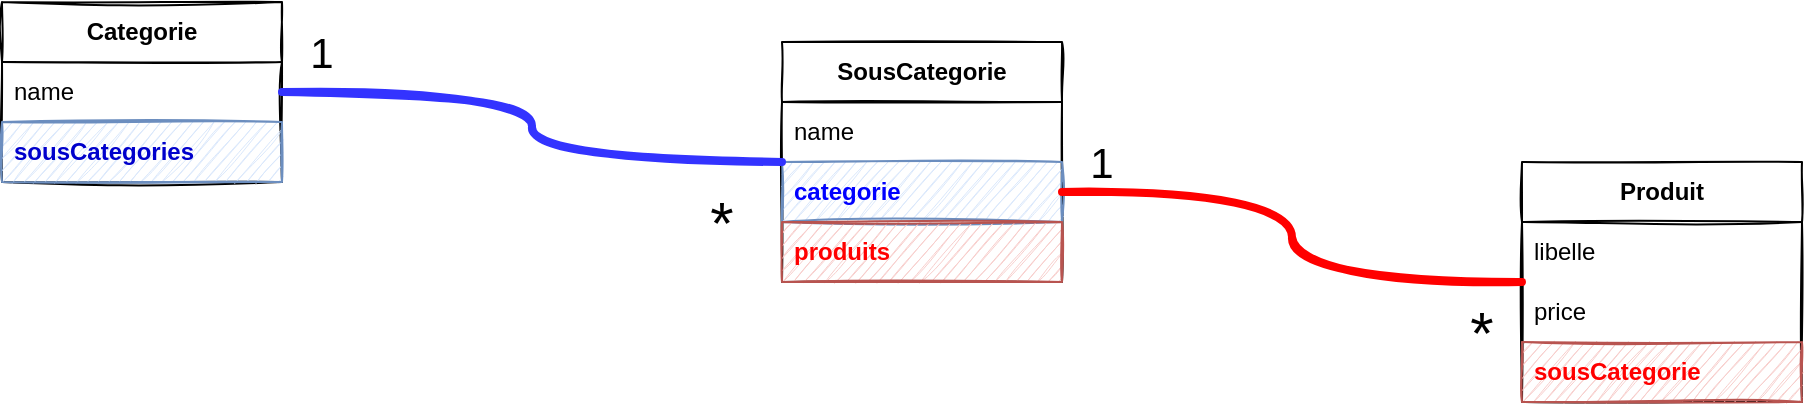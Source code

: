 <mxfile pages="3">
    <diagram id="qvU8fOkCh7TCd6aEzVCn" name="datamodel 1">
        <mxGraphModel dx="1285" dy="648" grid="1" gridSize="10" guides="1" tooltips="1" connect="1" arrows="1" fold="1" page="1" pageScale="1" pageWidth="1169" pageHeight="827" math="0" shadow="0">
            <root>
                <mxCell id="0"/>
                <mxCell id="1" parent="0"/>
                <mxCell id="y_ELRP8X6iaLbvrPIDpt-1" value="Categorie" style="swimlane;fontStyle=1;childLayout=stackLayout;horizontal=1;startSize=30;horizontalStack=0;resizeParent=1;resizeParentMax=0;resizeLast=0;collapsible=1;marginBottom=0;whiteSpace=wrap;html=1;sketch=1;" parent="1" vertex="1">
                    <mxGeometry x="180" y="150" width="140" height="90" as="geometry"/>
                </mxCell>
                <mxCell id="y_ELRP8X6iaLbvrPIDpt-2" value="name" style="text;strokeColor=none;fillColor=none;align=left;verticalAlign=middle;spacingLeft=4;spacingRight=4;overflow=hidden;points=[[0,0.5],[1,0.5]];portConstraint=eastwest;rotatable=0;whiteSpace=wrap;html=1;sketch=1;" parent="y_ELRP8X6iaLbvrPIDpt-1" vertex="1">
                    <mxGeometry y="30" width="140" height="30" as="geometry"/>
                </mxCell>
                <mxCell id="y_ELRP8X6iaLbvrPIDpt-3" value="&lt;div&gt;sousCategories&lt;/div&gt;" style="text;strokeColor=#6c8ebf;fillColor=#dae8fc;align=left;verticalAlign=middle;spacingLeft=4;spacingRight=4;overflow=hidden;points=[[0,0.5],[1,0.5]];portConstraint=eastwest;rotatable=0;whiteSpace=wrap;html=1;fontColor=#0000CC;fontStyle=1;sketch=1;" parent="y_ELRP8X6iaLbvrPIDpt-1" vertex="1">
                    <mxGeometry y="60" width="140" height="30" as="geometry"/>
                </mxCell>
                <mxCell id="y_ELRP8X6iaLbvrPIDpt-5" value="SousCategorie" style="swimlane;fontStyle=1;childLayout=stackLayout;horizontal=1;startSize=30;horizontalStack=0;resizeParent=1;resizeParentMax=0;resizeLast=0;collapsible=1;marginBottom=0;whiteSpace=wrap;html=1;sketch=1;" parent="1" vertex="1">
                    <mxGeometry x="570" y="170" width="140" height="120" as="geometry"/>
                </mxCell>
                <mxCell id="y_ELRP8X6iaLbvrPIDpt-6" value="name" style="text;strokeColor=none;fillColor=none;align=left;verticalAlign=middle;spacingLeft=4;spacingRight=4;overflow=hidden;points=[[0,0.5],[1,0.5]];portConstraint=eastwest;rotatable=0;whiteSpace=wrap;html=1;sketch=1;" parent="y_ELRP8X6iaLbvrPIDpt-5" vertex="1">
                    <mxGeometry y="30" width="140" height="30" as="geometry"/>
                </mxCell>
                <mxCell id="y_ELRP8X6iaLbvrPIDpt-7" value="categorie" style="text;align=left;verticalAlign=middle;spacingLeft=4;spacingRight=4;overflow=hidden;points=[[0,0.5],[1,0.5]];portConstraint=eastwest;rotatable=0;whiteSpace=wrap;html=1;fontStyle=1;fillColor=#dae8fc;strokeColor=#6c8ebf;fontColor=#0000FF;sketch=1;" parent="y_ELRP8X6iaLbvrPIDpt-5" vertex="1">
                    <mxGeometry y="60" width="140" height="30" as="geometry"/>
                </mxCell>
                <mxCell id="y_ELRP8X6iaLbvrPIDpt-8" value="produits" style="text;strokeColor=#b85450;fillColor=#f8cecc;align=left;verticalAlign=middle;spacingLeft=4;spacingRight=4;overflow=hidden;points=[[0,0.5],[1,0.5]];portConstraint=eastwest;rotatable=0;whiteSpace=wrap;html=1;fontColor=#FF0000;fontStyle=1;sketch=1;" parent="y_ELRP8X6iaLbvrPIDpt-5" vertex="1">
                    <mxGeometry y="90" width="140" height="30" as="geometry"/>
                </mxCell>
                <mxCell id="y_ELRP8X6iaLbvrPIDpt-9" value="Produit" style="swimlane;fontStyle=1;childLayout=stackLayout;horizontal=1;startSize=30;horizontalStack=0;resizeParent=1;resizeParentMax=0;resizeLast=0;collapsible=1;marginBottom=0;whiteSpace=wrap;html=1;sketch=1;" parent="1" vertex="1">
                    <mxGeometry x="940" y="230" width="140" height="120" as="geometry"/>
                </mxCell>
                <mxCell id="y_ELRP8X6iaLbvrPIDpt-10" value="libelle" style="text;strokeColor=none;fillColor=none;align=left;verticalAlign=middle;spacingLeft=4;spacingRight=4;overflow=hidden;points=[[0,0.5],[1,0.5]];portConstraint=eastwest;rotatable=0;whiteSpace=wrap;html=1;sketch=1;" parent="y_ELRP8X6iaLbvrPIDpt-9" vertex="1">
                    <mxGeometry y="30" width="140" height="30" as="geometry"/>
                </mxCell>
                <mxCell id="y_ELRP8X6iaLbvrPIDpt-11" value="price" style="text;strokeColor=none;fillColor=none;align=left;verticalAlign=middle;spacingLeft=4;spacingRight=4;overflow=hidden;points=[[0,0.5],[1,0.5]];portConstraint=eastwest;rotatable=0;whiteSpace=wrap;html=1;sketch=1;" parent="y_ELRP8X6iaLbvrPIDpt-9" vertex="1">
                    <mxGeometry y="60" width="140" height="30" as="geometry"/>
                </mxCell>
                <mxCell id="y_ELRP8X6iaLbvrPIDpt-12" value="sousCategorie" style="text;strokeColor=#b85450;fillColor=#f8cecc;align=left;verticalAlign=middle;spacingLeft=4;spacingRight=4;overflow=hidden;points=[[0,0.5],[1,0.5]];portConstraint=eastwest;rotatable=0;whiteSpace=wrap;html=1;fontColor=#FF0000;fontStyle=1;sketch=1;" parent="y_ELRP8X6iaLbvrPIDpt-9" vertex="1">
                    <mxGeometry y="90" width="140" height="30" as="geometry"/>
                </mxCell>
                <mxCell id="y_ELRP8X6iaLbvrPIDpt-15" value="" style="edgeStyle=orthogonalEdgeStyle;orthogonalLoop=1;jettySize=auto;html=1;endArrow=none;endFill=0;curved=1;shadow=0;strokeColor=#3333FF;strokeWidth=4;sketch=1;" parent="1" source="y_ELRP8X6iaLbvrPIDpt-2" target="y_ELRP8X6iaLbvrPIDpt-5" edge="1">
                    <mxGeometry relative="1" as="geometry"/>
                </mxCell>
                <mxCell id="y_ELRP8X6iaLbvrPIDpt-16" style="edgeStyle=orthogonalEdgeStyle;curved=1;rounded=0;orthogonalLoop=1;jettySize=auto;html=1;endArrow=none;endFill=0;strokeColor=#FF0000;strokeWidth=4;sketch=1;" parent="1" source="y_ELRP8X6iaLbvrPIDpt-7" target="y_ELRP8X6iaLbvrPIDpt-9" edge="1">
                    <mxGeometry relative="1" as="geometry"/>
                </mxCell>
                <mxCell id="y_ELRP8X6iaLbvrPIDpt-17" value="1" style="text;html=1;strokeColor=none;fillColor=none;align=center;verticalAlign=middle;whiteSpace=wrap;rounded=0;fontSize=21;sketch=1;" parent="1" vertex="1">
                    <mxGeometry x="310" y="160" width="60" height="30" as="geometry"/>
                </mxCell>
                <mxCell id="y_ELRP8X6iaLbvrPIDpt-18" value="*" style="text;html=1;strokeColor=none;fillColor=none;align=center;verticalAlign=middle;whiteSpace=wrap;rounded=0;fontSize=30;sketch=1;" parent="1" vertex="1">
                    <mxGeometry x="510" y="245" width="60" height="30" as="geometry"/>
                </mxCell>
                <mxCell id="y_ELRP8X6iaLbvrPIDpt-19" value="1" style="text;html=1;strokeColor=none;fillColor=none;align=center;verticalAlign=middle;whiteSpace=wrap;rounded=0;fontSize=21;sketch=1;" parent="1" vertex="1">
                    <mxGeometry x="700" y="215" width="60" height="30" as="geometry"/>
                </mxCell>
                <mxCell id="y_ELRP8X6iaLbvrPIDpt-23" value="*" style="text;html=1;strokeColor=none;fillColor=none;align=center;verticalAlign=middle;whiteSpace=wrap;rounded=0;fontSize=30;sketch=1;" parent="1" vertex="1">
                    <mxGeometry x="890" y="300" width="60" height="30" as="geometry"/>
                </mxCell>
            </root>
        </mxGraphModel>
    </diagram>
    <diagram name="datamodel 2" id="5sjR2KTDRLCtzcmspGMb">
        <mxGraphModel dx="771" dy="389" grid="1" gridSize="10" guides="1" tooltips="1" connect="1" arrows="1" fold="1" page="1" pageScale="1" pageWidth="1169" pageHeight="827" math="0" shadow="0">
            <root>
                <mxCell id="n2NmXGndXQdZ218cxYRO-0"/>
                <mxCell id="n2NmXGndXQdZ218cxYRO-1" parent="n2NmXGndXQdZ218cxYRO-0"/>
                <mxCell id="n2NmXGndXQdZ218cxYRO-2" value="Commande" style="swimlane;fontStyle=1;childLayout=stackLayout;horizontal=1;startSize=30;horizontalStack=0;resizeParent=1;resizeParentMax=0;resizeLast=0;collapsible=1;marginBottom=0;whiteSpace=wrap;html=1;fillColor=#E6E6E6;swimlaneFillColor=#FAFAFA;gradientColor=#ffffff;sketch=1;rounded=0;fontFamily=Architects Daughter;fontSource=https%3A%2F%2Ffonts.googleapis.com%2Fcss%3Ffamily%3DArchitects%2BDaughter;" parent="n2NmXGndXQdZ218cxYRO-1" vertex="1">
                    <mxGeometry x="150" y="130" width="140" height="120" as="geometry">
                        <mxRectangle x="90" y="130" width="100" height="30" as="alternateBounds"/>
                    </mxGeometry>
                </mxCell>
                <mxCell id="n2NmXGndXQdZ218cxYRO-3" value="date" style="text;strokeColor=none;fillColor=none;align=left;verticalAlign=middle;spacingLeft=4;spacingRight=4;overflow=hidden;points=[[0,0.5],[1,0.5]];portConstraint=eastwest;rotatable=0;whiteSpace=wrap;html=1;sketch=1;rounded=0;fontFamily=Architects Daughter;fontSource=https%3A%2F%2Ffonts.googleapis.com%2Fcss%3Ffamily%3DArchitects%2BDaughter;" parent="n2NmXGndXQdZ218cxYRO-2" vertex="1">
                    <mxGeometry y="30" width="140" height="30" as="geometry"/>
                </mxCell>
                <mxCell id="n2NmXGndXQdZ218cxYRO-4" value="&lt;div&gt;seComposes&lt;/div&gt;" style="text;strokeColor=#6c8ebf;fillColor=#dae8fc;align=left;verticalAlign=middle;spacingLeft=4;spacingRight=4;overflow=hidden;points=[[0,0.5],[1,0.5]];portConstraint=eastwest;rotatable=0;whiteSpace=wrap;html=1;fontColor=#0000CC;fontStyle=1;sketch=1;rounded=0;fontFamily=Architects Daughter;fontSource=https%3A%2F%2Ffonts.googleapis.com%2Fcss%3Ffamily%3DArchitects%2BDaughter;" parent="n2NmXGndXQdZ218cxYRO-2" vertex="1">
                    <mxGeometry y="60" width="140" height="30" as="geometry"/>
                </mxCell>
                <mxCell id="WETJU9N4XNhLOjYj12W7-5" value="user" style="text;strokeColor=#00FF00;fillColor=#CCFFCC;align=left;verticalAlign=middle;spacingLeft=4;spacingRight=4;overflow=hidden;points=[[0,0.5],[1,0.5]];portConstraint=eastwest;rotatable=0;whiteSpace=wrap;html=1;fontColor=#009900;fontStyle=1;sketch=1;rounded=0;fontFamily=Architects Daughter;fontSource=https%3A%2F%2Ffonts.googleapis.com%2Fcss%3Ffamily%3DArchitects%2BDaughter;" parent="n2NmXGndXQdZ218cxYRO-2" vertex="1">
                    <mxGeometry y="90" width="140" height="30" as="geometry"/>
                </mxCell>
                <mxCell id="n2NmXGndXQdZ218cxYRO-5" value="SeCompose" style="swimlane;fontStyle=1;childLayout=stackLayout;horizontal=1;startSize=30;horizontalStack=0;resizeParent=1;resizeParentMax=0;resizeLast=0;collapsible=1;marginBottom=0;whiteSpace=wrap;html=1;fillColor=#E6E6E6;swimlaneFillColor=#FAFAFA;gradientColor=#ffffff;sketch=1;rounded=0;fontFamily=Architects Daughter;fontSource=https%3A%2F%2Ffonts.googleapis.com%2Fcss%3Ffamily%3DArchitects%2BDaughter;" parent="n2NmXGndXQdZ218cxYRO-1" vertex="1">
                    <mxGeometry x="520" y="100" width="140" height="120" as="geometry"/>
                </mxCell>
                <mxCell id="n2NmXGndXQdZ218cxYRO-6" value="quantite" style="text;strokeColor=none;fillColor=none;align=left;verticalAlign=middle;spacingLeft=4;spacingRight=4;overflow=hidden;points=[[0,0.5],[1,0.5]];portConstraint=eastwest;rotatable=0;whiteSpace=wrap;html=1;sketch=1;rounded=0;fontFamily=Architects Daughter;fontSource=https%3A%2F%2Ffonts.googleapis.com%2Fcss%3Ffamily%3DArchitects%2BDaughter;" parent="n2NmXGndXQdZ218cxYRO-5" vertex="1">
                    <mxGeometry y="30" width="140" height="30" as="geometry"/>
                </mxCell>
                <mxCell id="n2NmXGndXQdZ218cxYRO-7" value="commande" style="text;align=left;verticalAlign=middle;spacingLeft=4;spacingRight=4;overflow=hidden;points=[[0,0.5],[1,0.5]];portConstraint=eastwest;rotatable=0;whiteSpace=wrap;html=1;fontStyle=1;fillColor=#dae8fc;strokeColor=#6c8ebf;fontColor=#0000FF;sketch=1;rounded=0;fontFamily=Architects Daughter;fontSource=https%3A%2F%2Ffonts.googleapis.com%2Fcss%3Ffamily%3DArchitects%2BDaughter;" parent="n2NmXGndXQdZ218cxYRO-5" vertex="1">
                    <mxGeometry y="60" width="140" height="30" as="geometry"/>
                </mxCell>
                <mxCell id="n2NmXGndXQdZ218cxYRO-8" value="produit" style="text;strokeColor=#b85450;fillColor=#f8cecc;align=left;verticalAlign=middle;spacingLeft=4;spacingRight=4;overflow=hidden;points=[[0,0.5],[1,0.5]];portConstraint=eastwest;rotatable=0;whiteSpace=wrap;html=1;fontColor=#FF0000;fontStyle=1;sketch=1;rounded=0;fontFamily=Architects Daughter;fontSource=https%3A%2F%2Ffonts.googleapis.com%2Fcss%3Ffamily%3DArchitects%2BDaughter;" parent="n2NmXGndXQdZ218cxYRO-5" vertex="1">
                    <mxGeometry y="90" width="140" height="30" as="geometry"/>
                </mxCell>
                <mxCell id="n2NmXGndXQdZ218cxYRO-9" value="Produit" style="swimlane;fontStyle=1;childLayout=stackLayout;horizontal=1;startSize=30;horizontalStack=0;resizeParent=1;resizeParentMax=0;resizeLast=0;collapsible=1;marginBottom=0;whiteSpace=wrap;html=1;fillColor=#E6E6E6;swimlaneFillColor=#FAFAFA;gradientColor=#ffffff;sketch=1;rounded=0;fontFamily=Architects Daughter;fontSource=https%3A%2F%2Ffonts.googleapis.com%2Fcss%3Ffamily%3DArchitects%2BDaughter;" parent="n2NmXGndXQdZ218cxYRO-1" vertex="1">
                    <mxGeometry x="930" y="155" width="140" height="120" as="geometry"/>
                </mxCell>
                <mxCell id="n2NmXGndXQdZ218cxYRO-10" value="libelle" style="text;strokeColor=none;fillColor=none;align=left;verticalAlign=middle;spacingLeft=4;spacingRight=4;overflow=hidden;points=[[0,0.5],[1,0.5]];portConstraint=eastwest;rotatable=0;whiteSpace=wrap;html=1;sketch=1;rounded=0;fontFamily=Architects Daughter;fontSource=https%3A%2F%2Ffonts.googleapis.com%2Fcss%3Ffamily%3DArchitects%2BDaughter;" parent="n2NmXGndXQdZ218cxYRO-9" vertex="1">
                    <mxGeometry y="30" width="140" height="30" as="geometry"/>
                </mxCell>
                <mxCell id="n2NmXGndXQdZ218cxYRO-11" value="prix" style="text;strokeColor=none;fillColor=none;align=left;verticalAlign=middle;spacingLeft=4;spacingRight=4;overflow=hidden;points=[[0,0.5],[1,0.5]];portConstraint=eastwest;rotatable=0;whiteSpace=wrap;html=1;sketch=1;rounded=0;fontFamily=Architects Daughter;fontSource=https%3A%2F%2Ffonts.googleapis.com%2Fcss%3Ffamily%3DArchitects%2BDaughter;" parent="n2NmXGndXQdZ218cxYRO-9" vertex="1">
                    <mxGeometry y="60" width="140" height="30" as="geometry"/>
                </mxCell>
                <mxCell id="n2NmXGndXQdZ218cxYRO-12" value="seComposes" style="text;strokeColor=#b85450;fillColor=#f8cecc;align=left;verticalAlign=middle;spacingLeft=4;spacingRight=4;overflow=hidden;points=[[0,0.5],[1,0.5]];portConstraint=eastwest;rotatable=0;whiteSpace=wrap;html=1;fontColor=#FF0000;fontStyle=1;sketch=1;rounded=0;fontFamily=Architects Daughter;fontSource=https%3A%2F%2Ffonts.googleapis.com%2Fcss%3Ffamily%3DArchitects%2BDaughter;" parent="n2NmXGndXQdZ218cxYRO-9" vertex="1">
                    <mxGeometry y="90" width="140" height="30" as="geometry"/>
                </mxCell>
                <mxCell id="n2NmXGndXQdZ218cxYRO-13" value="" style="edgeStyle=orthogonalEdgeStyle;orthogonalLoop=1;jettySize=auto;html=1;endArrow=none;endFill=0;shadow=0;sketch=1;strokeColor=#3333FF;strokeWidth=4;rounded=0;curved=1;fontFamily=Architects Daughter;fontSource=https%3A%2F%2Ffonts.googleapis.com%2Fcss%3Ffamily%3DArchitects%2BDaughter;" parent="n2NmXGndXQdZ218cxYRO-1" source="n2NmXGndXQdZ218cxYRO-3" target="n2NmXGndXQdZ218cxYRO-5" edge="1">
                    <mxGeometry relative="1" as="geometry"/>
                </mxCell>
                <mxCell id="n2NmXGndXQdZ218cxYRO-14" style="edgeStyle=orthogonalEdgeStyle;rounded=0;orthogonalLoop=1;jettySize=auto;html=1;endArrow=none;endFill=0;strokeColor=#FF0000;strokeWidth=4;sketch=1;curved=1;fontFamily=Architects Daughter;fontSource=https%3A%2F%2Ffonts.googleapis.com%2Fcss%3Ffamily%3DArchitects%2BDaughter;" parent="n2NmXGndXQdZ218cxYRO-1" source="n2NmXGndXQdZ218cxYRO-7" target="n2NmXGndXQdZ218cxYRO-9" edge="1">
                    <mxGeometry relative="1" as="geometry"/>
                </mxCell>
                <mxCell id="n2NmXGndXQdZ218cxYRO-15" value="1" style="text;html=1;strokeColor=none;fillColor=none;align=center;verticalAlign=middle;whiteSpace=wrap;rounded=0;fontSize=21;sketch=1;fontFamily=Architects Daughter;fontSource=https%3A%2F%2Ffonts.googleapis.com%2Fcss%3Ffamily%3DArchitects%2BDaughter;" parent="n2NmXGndXQdZ218cxYRO-1" vertex="1">
                    <mxGeometry x="290" y="175" width="60" height="30" as="geometry"/>
                </mxCell>
                <mxCell id="n2NmXGndXQdZ218cxYRO-16" value="*" style="text;html=1;strokeColor=none;fillColor=none;align=center;verticalAlign=middle;whiteSpace=wrap;rounded=0;fontSize=30;sketch=1;fontFamily=Architects Daughter;fontSource=https%3A%2F%2Ffonts.googleapis.com%2Fcss%3Ffamily%3DArchitects%2BDaughter;" parent="n2NmXGndXQdZ218cxYRO-1" vertex="1">
                    <mxGeometry x="470" y="170" width="60" height="30" as="geometry"/>
                </mxCell>
                <mxCell id="n2NmXGndXQdZ218cxYRO-17" value="1" style="text;html=1;strokeColor=none;fillColor=none;align=center;verticalAlign=middle;whiteSpace=wrap;rounded=0;fontSize=21;sketch=1;fontFamily=Architects Daughter;fontSource=https%3A%2F%2Ffonts.googleapis.com%2Fcss%3Ffamily%3DArchitects%2BDaughter;" parent="n2NmXGndXQdZ218cxYRO-1" vertex="1">
                    <mxGeometry x="880" y="220" width="60" height="30" as="geometry"/>
                </mxCell>
                <mxCell id="n2NmXGndXQdZ218cxYRO-18" value="*" style="text;html=1;strokeColor=none;fillColor=none;align=center;verticalAlign=middle;whiteSpace=wrap;rounded=0;fontSize=30;sketch=1;fontFamily=Architects Daughter;fontSource=https%3A%2F%2Ffonts.googleapis.com%2Fcss%3Ffamily%3DArchitects%2BDaughter;" parent="n2NmXGndXQdZ218cxYRO-1" vertex="1">
                    <mxGeometry x="670" y="190" width="60" height="30" as="geometry"/>
                </mxCell>
                <mxCell id="WETJU9N4XNhLOjYj12W7-4" style="edgeStyle=none;html=1;endArrow=none;strokeColor=#00CC00;endFill=0;shadow=0;sketch=1;strokeWidth=4;rounded=0;curved=1;fontFamily=Architects Daughter;fontSource=https%3A%2F%2Ffonts.googleapis.com%2Fcss%3Ffamily%3DArchitects%2BDaughter;" parent="n2NmXGndXQdZ218cxYRO-1" source="WETJU9N4XNhLOjYj12W7-0" target="n2NmXGndXQdZ218cxYRO-2" edge="1">
                    <mxGeometry relative="1" as="geometry"/>
                </mxCell>
                <mxCell id="WETJU9N4XNhLOjYj12W7-0" value="User" style="swimlane;fontStyle=1;childLayout=stackLayout;horizontal=1;startSize=30;horizontalStack=0;resizeParent=1;resizeParentMax=0;resizeLast=0;collapsible=1;marginBottom=0;whiteSpace=wrap;html=1;fillColor=#E6E6E6;swimlaneFillColor=#FAFAFA;gradientColor=#ffffff;sketch=1;rounded=0;fontFamily=Architects Daughter;fontSource=https%3A%2F%2Ffonts.googleapis.com%2Fcss%3Ffamily%3DArchitects%2BDaughter;" parent="n2NmXGndXQdZ218cxYRO-1" vertex="1">
                    <mxGeometry x="140" y="400" width="140" height="120" as="geometry"/>
                </mxCell>
                <mxCell id="WETJU9N4XNhLOjYj12W7-1" value="nom" style="text;strokeColor=none;fillColor=none;align=left;verticalAlign=middle;spacingLeft=4;spacingRight=4;overflow=hidden;points=[[0,0.5],[1,0.5]];portConstraint=eastwest;rotatable=0;whiteSpace=wrap;html=1;sketch=1;rounded=0;fontFamily=Architects Daughter;fontSource=https%3A%2F%2Ffonts.googleapis.com%2Fcss%3Ffamily%3DArchitects%2BDaughter;" parent="WETJU9N4XNhLOjYj12W7-0" vertex="1">
                    <mxGeometry y="30" width="140" height="30" as="geometry"/>
                </mxCell>
                <mxCell id="WETJU9N4XNhLOjYj12W7-2" value="email" style="text;strokeColor=none;fillColor=none;align=left;verticalAlign=middle;spacingLeft=4;spacingRight=4;overflow=hidden;points=[[0,0.5],[1,0.5]];portConstraint=eastwest;rotatable=0;whiteSpace=wrap;html=1;sketch=1;rounded=0;fontFamily=Architects Daughter;fontSource=https%3A%2F%2Ffonts.googleapis.com%2Fcss%3Ffamily%3DArchitects%2BDaughter;" parent="WETJU9N4XNhLOjYj12W7-0" vertex="1">
                    <mxGeometry y="60" width="140" height="30" as="geometry"/>
                </mxCell>
                <mxCell id="WETJU9N4XNhLOjYj12W7-3" value="commandes" style="text;strokeColor=#00FF00;fillColor=#CCFFCC;align=left;verticalAlign=middle;spacingLeft=4;spacingRight=4;overflow=hidden;points=[[0,0.5],[1,0.5]];portConstraint=eastwest;rotatable=0;whiteSpace=wrap;html=1;fontColor=#009900;fontStyle=1;sketch=1;rounded=0;fontFamily=Architects Daughter;fontSource=https%3A%2F%2Ffonts.googleapis.com%2Fcss%3Ffamily%3DArchitects%2BDaughter;" parent="WETJU9N4XNhLOjYj12W7-0" vertex="1">
                    <mxGeometry y="90" width="140" height="30" as="geometry"/>
                </mxCell>
                <mxCell id="WETJU9N4XNhLOjYj12W7-6" value="*" style="text;html=1;strokeColor=none;fillColor=none;align=center;verticalAlign=middle;whiteSpace=wrap;rounded=0;fontSize=30;sketch=1;fontFamily=Architects Daughter;fontSource=https%3A%2F%2Ffonts.googleapis.com%2Fcss%3Ffamily%3DArchitects%2BDaughter;" parent="n2NmXGndXQdZ218cxYRO-1" vertex="1">
                    <mxGeometry x="210" y="260" width="60" height="30" as="geometry"/>
                </mxCell>
                <mxCell id="WETJU9N4XNhLOjYj12W7-7" value="1" style="text;html=1;strokeColor=none;fillColor=none;align=center;verticalAlign=middle;whiteSpace=wrap;rounded=0;fontSize=21;sketch=1;fontFamily=Architects Daughter;fontSource=https%3A%2F%2Ffonts.googleapis.com%2Fcss%3Ffamily%3DArchitects%2BDaughter;" parent="n2NmXGndXQdZ218cxYRO-1" vertex="1">
                    <mxGeometry x="200" y="360" width="60" height="30" as="geometry"/>
                </mxCell>
            </root>
        </mxGraphModel>
    </diagram>
    <diagram id="WFek9CxEvEVqzc8Su83W" name="sequence">
        <mxGraphModel dx="1054" dy="627" grid="1" gridSize="10" guides="1" tooltips="1" connect="1" arrows="1" fold="1" page="1" pageScale="1" pageWidth="1654" pageHeight="1169" math="0" shadow="0">
            <root>
                <mxCell id="0"/>
                <mxCell id="1" parent="0"/>
                <mxCell id="0Z_T5asb1M4p-TbHcFMl-3" style="edgeStyle=orthogonalEdgeStyle;rounded=0;orthogonalLoop=1;jettySize=auto;html=1;endArrow=none;endFill=0;" parent="1" source="0Z_T5asb1M4p-TbHcFMl-1" edge="1">
                    <mxGeometry relative="1" as="geometry">
                        <mxPoint x="135" y="440" as="targetPoint"/>
                    </mxGeometry>
                </mxCell>
                <mxCell id="0Z_T5asb1M4p-TbHcFMl-1" value="Client" style="shape=umlActor;verticalLabelPosition=bottom;verticalAlign=top;html=1;" parent="1" vertex="1">
                    <mxGeometry x="120" y="50" width="30" height="60" as="geometry"/>
                </mxCell>
                <mxCell id="0Z_T5asb1M4p-TbHcFMl-4" style="edgeStyle=orthogonalEdgeStyle;rounded=0;orthogonalLoop=1;jettySize=auto;html=1;endArrow=none;endFill=0;" parent="1" source="0Z_T5asb1M4p-TbHcFMl-2" edge="1">
                    <mxGeometry relative="1" as="geometry">
                        <mxPoint x="400" y="440" as="targetPoint"/>
                    </mxGeometry>
                </mxCell>
                <mxCell id="0Z_T5asb1M4p-TbHcFMl-2" value="Enregistrer une commande" style="ellipse;whiteSpace=wrap;html=1;" parent="1" vertex="1">
                    <mxGeometry x="330" y="40" width="140" height="70" as="geometry"/>
                </mxCell>
                <mxCell id="0Z_T5asb1M4p-TbHcFMl-5" value="Accueil" style="html=1;verticalAlign=bottom;endArrow=block;rounded=0;" parent="1" edge="1">
                    <mxGeometry width="80" relative="1" as="geometry">
                        <mxPoint x="140" y="210" as="sourcePoint"/>
                        <mxPoint x="400" y="210" as="targetPoint"/>
                    </mxGeometry>
                </mxCell>
                <mxCell id="0Z_T5asb1M4p-TbHcFMl-6" value="Affichage de la liste des catégories" style="html=1;verticalAlign=bottom;endArrow=none;rounded=0;endFill=0;startArrow=classic;startFill=1;" parent="1" edge="1">
                    <mxGeometry width="80" relative="1" as="geometry">
                        <mxPoint x="140" y="270" as="sourcePoint"/>
                        <mxPoint x="400" y="270" as="targetPoint"/>
                    </mxGeometry>
                </mxCell>
            </root>
        </mxGraphModel>
    </diagram>
    <diagram id="nIWuVanevW5QCC5TR3JP" name="navigation">
        <mxGraphModel dx="1054" dy="627" grid="1" gridSize="10" guides="1" tooltips="1" connect="1" arrows="1" fold="1" page="1" pageScale="1" pageWidth="1654" pageHeight="1169" math="0" shadow="0">
            <root>
                <mxCell id="0"/>
                <mxCell id="1" parent="0"/>
                <mxCell id="nfhQ7ZnmFsP4aC9yg0e0-6" value="" style="rounded=1;whiteSpace=wrap;html=1;fillColor=#dae8fc;strokeColor=#6c8ebf;" parent="1" vertex="1">
                    <mxGeometry x="210" y="150" width="190" height="300" as="geometry"/>
                </mxCell>
                <mxCell id="nfhQ7ZnmFsP4aC9yg0e0-9" style="edgeStyle=orthogonalEdgeStyle;rounded=0;orthogonalLoop=1;jettySize=auto;html=1;entryX=0.5;entryY=0;entryDx=0;entryDy=0;startArrow=none;startFill=0;endArrow=classic;endFill=1;" parent="1" source="nfhQ7ZnmFsP4aC9yg0e0-1" target="nfhQ7ZnmFsP4aC9yg0e0-6" edge="1">
                    <mxGeometry relative="1" as="geometry"/>
                </mxCell>
                <mxCell id="nfhQ7ZnmFsP4aC9yg0e0-13" style="edgeStyle=orthogonalEdgeStyle;rounded=0;orthogonalLoop=1;jettySize=auto;html=1;entryX=0.5;entryY=0;entryDx=0;entryDy=0;startArrow=none;startFill=0;endArrow=classic;endFill=1;" parent="1" source="nfhQ7ZnmFsP4aC9yg0e0-1" target="nfhQ7ZnmFsP4aC9yg0e0-12" edge="1">
                    <mxGeometry relative="1" as="geometry">
                        <Array as="points">
                            <mxPoint x="310" y="120"/>
                            <mxPoint x="80" y="120"/>
                        </Array>
                    </mxGeometry>
                </mxCell>
                <mxCell id="nfhQ7ZnmFsP4aC9yg0e0-15" style="edgeStyle=orthogonalEdgeStyle;rounded=0;orthogonalLoop=1;jettySize=auto;html=1;startArrow=none;startFill=0;endArrow=classic;endFill=1;" parent="1" source="nfhQ7ZnmFsP4aC9yg0e0-1" target="nfhQ7ZnmFsP4aC9yg0e0-14" edge="1">
                    <mxGeometry relative="1" as="geometry">
                        <Array as="points">
                            <mxPoint x="310" y="120"/>
                            <mxPoint x="560" y="120"/>
                        </Array>
                    </mxGeometry>
                </mxCell>
                <mxCell id="nfhQ7ZnmFsP4aC9yg0e0-17" style="edgeStyle=orthogonalEdgeStyle;rounded=0;orthogonalLoop=1;jettySize=auto;html=1;entryX=0.5;entryY=0;entryDx=0;entryDy=0;startArrow=none;startFill=0;endArrow=classic;endFill=1;" parent="1" source="nfhQ7ZnmFsP4aC9yg0e0-1" target="nfhQ7ZnmFsP4aC9yg0e0-16" edge="1">
                    <mxGeometry relative="1" as="geometry">
                        <Array as="points">
                            <mxPoint x="310" y="120"/>
                            <mxPoint x="700" y="120"/>
                        </Array>
                    </mxGeometry>
                </mxCell>
                <mxCell id="nfhQ7ZnmFsP4aC9yg0e0-1" value="Accueil" style="rounded=1;whiteSpace=wrap;html=1;" parent="1" vertex="1">
                    <mxGeometry x="250" y="30" width="120" height="60" as="geometry"/>
                </mxCell>
                <mxCell id="nfhQ7ZnmFsP4aC9yg0e0-10" style="edgeStyle=orthogonalEdgeStyle;rounded=0;orthogonalLoop=1;jettySize=auto;html=1;entryX=0.5;entryY=0;entryDx=0;entryDy=0;startArrow=none;startFill=0;endArrow=classic;endFill=1;" parent="1" source="nfhQ7ZnmFsP4aC9yg0e0-2" target="nfhQ7ZnmFsP4aC9yg0e0-7" edge="1">
                    <mxGeometry relative="1" as="geometry"/>
                </mxCell>
                <mxCell id="nfhQ7ZnmFsP4aC9yg0e0-2" value="Liste des catégories" style="rounded=1;whiteSpace=wrap;html=1;" parent="1" vertex="1">
                    <mxGeometry x="245" y="170" width="120" height="60" as="geometry"/>
                </mxCell>
                <mxCell id="nfhQ7ZnmFsP4aC9yg0e0-11" style="edgeStyle=orthogonalEdgeStyle;rounded=0;orthogonalLoop=1;jettySize=auto;html=1;entryX=0.5;entryY=0;entryDx=0;entryDy=0;startArrow=none;startFill=0;endArrow=classic;endFill=1;" parent="1" source="nfhQ7ZnmFsP4aC9yg0e0-7" target="nfhQ7ZnmFsP4aC9yg0e0-8" edge="1">
                    <mxGeometry relative="1" as="geometry"/>
                </mxCell>
                <mxCell id="nfhQ7ZnmFsP4aC9yg0e0-7" value="Liste des sous catégories" style="rounded=1;whiteSpace=wrap;html=1;" parent="1" vertex="1">
                    <mxGeometry x="245" y="270" width="120" height="60" as="geometry"/>
                </mxCell>
                <mxCell id="nfhQ7ZnmFsP4aC9yg0e0-8" value="Liste des produits" style="rounded=1;whiteSpace=wrap;html=1;" parent="1" vertex="1">
                    <mxGeometry x="245" y="370" width="120" height="60" as="geometry"/>
                </mxCell>
                <mxCell id="nfhQ7ZnmFsP4aC9yg0e0-12" value="A propos" style="rounded=1;whiteSpace=wrap;html=1;" parent="1" vertex="1">
                    <mxGeometry x="20" y="150" width="120" height="60" as="geometry"/>
                </mxCell>
                <mxCell id="nfhQ7ZnmFsP4aC9yg0e0-14" value="Inscription" style="rounded=1;whiteSpace=wrap;html=1;" parent="1" vertex="1">
                    <mxGeometry x="500" y="150" width="120" height="60" as="geometry"/>
                </mxCell>
                <mxCell id="nfhQ7ZnmFsP4aC9yg0e0-16" value="Connexion" style="rounded=1;whiteSpace=wrap;html=1;" parent="1" vertex="1">
                    <mxGeometry x="640" y="150" width="120" height="60" as="geometry"/>
                </mxCell>
            </root>
        </mxGraphModel>
    </diagram>
</mxfile>
